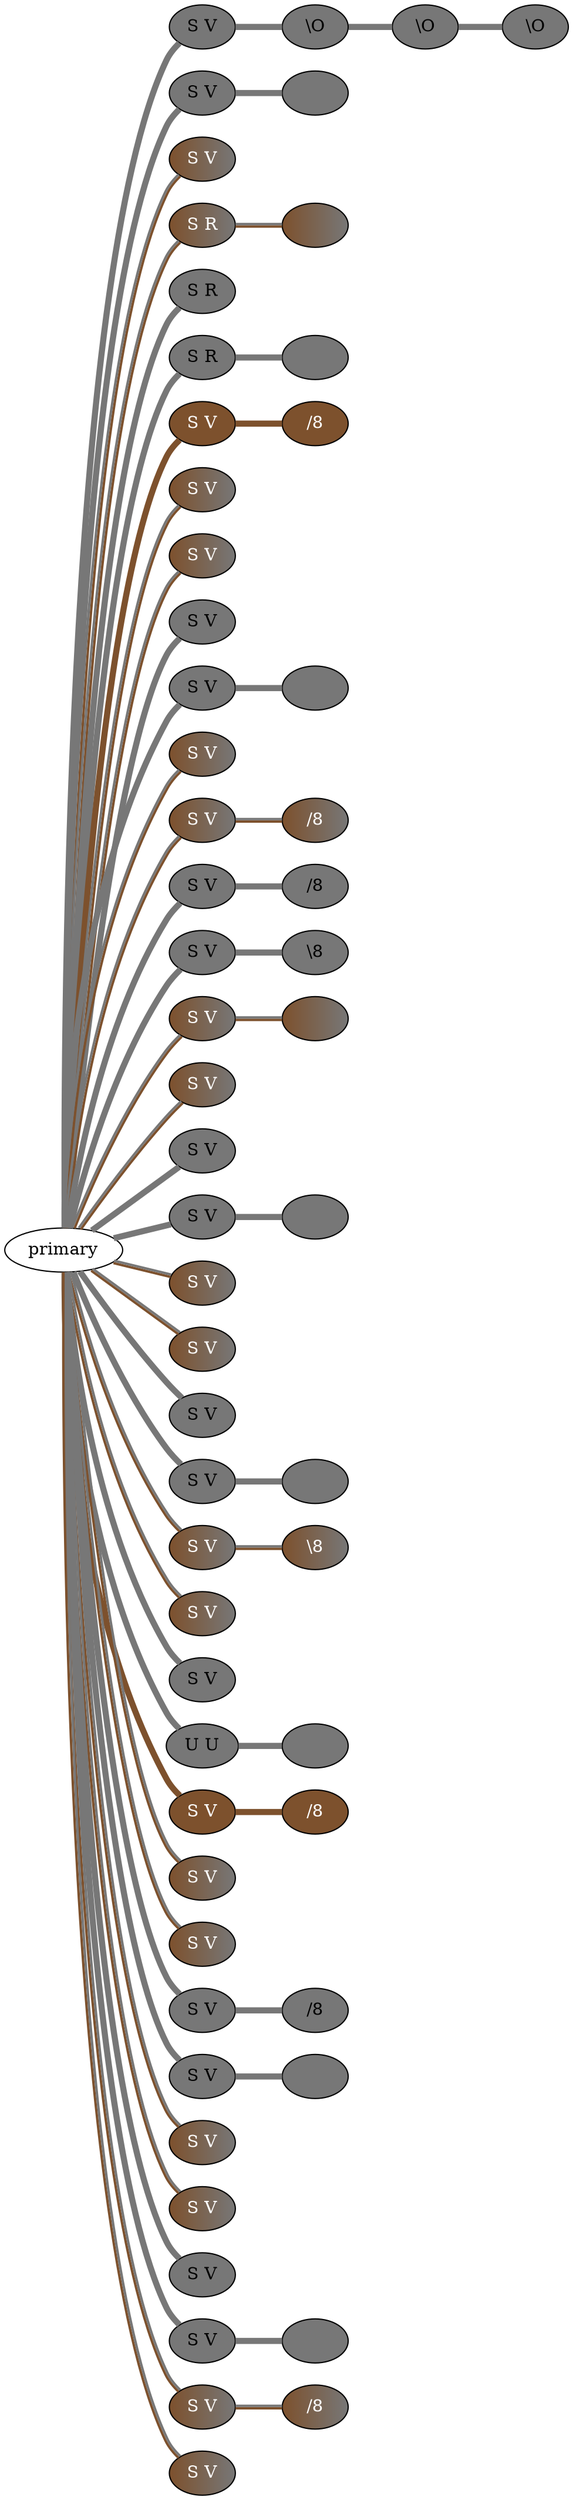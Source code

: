 graph {
 graph [rankdir=LR]
"1" [qtype="pendant_node", pendant_colors="#777777", pendant_ply="S", pendant_attach="V", pendant_length="10.5", label="S V", style=filled, fillcolor="#777777", fontcolor="#000000"]
"primary" -- "1" [qtype="pendant_link",penwidth=5,color="#777777"]
"1:0" [qtype="knot_node", knot_value="1", knot_type="S", knot_position="3.5", knot_spin="Z", label="\\O", style=filled, fillcolor="#777777" , fontcolor="#000000"]
"1" -- "1:0" [qtype="knot_link",penwidth=5,color="#777777"]
"1:1" [qtype="knot_node", knot_value="1", knot_type="S", knot_position="4.5", knot_spin="Z", label="\\O", style=filled, fillcolor="#777777" , fontcolor="#000000"]
"1:0" -- "1:1" [qtype="knot_link",penwidth=5,color="#777777"]
"1:2" [qtype="knot_node", knot_value="1", knot_type="S", knot_position="5.5", knot_spin="Z", label="\\O", style=filled, fillcolor="#777777" , fontcolor="#000000"]
"1:1" -- "1:2" [qtype="knot_link",penwidth=5,color="#777777"]
"2" [qtype="pendant_node", pendant_colors="#777777", pendant_ply="S", pendant_attach="V", pendant_length="20.0", label="S V", style=filled, fillcolor="#777777", fontcolor="#000000"]
"primary" -- "2" [qtype="pendant_link",penwidth=5,color="#777777"]
"2:0" [qtype="knot_node", knot_value="3", knot_type="L^", knot_position="4.0", knot_spin="Z", label="", style=filled, fillcolor="#777777" , fontcolor="#000000"]
"2" -- "2:0" [qtype="knot_link",penwidth=5,color="#777777"]
"3" [qtype="pendant_node", pendant_colors="#7D512D:#777777", pendant_ply="S", pendant_attach="V", pendant_length="31.5", label="S V", style=filled, fillcolor="#7D512D:#777777", fontcolor="#ffffff"]
"primary" -- "3" [qtype="pendant_link",penwidth=2,color="#7D512D:#777777"]
"4" [qtype="pendant_node", pendant_colors="#7D512D:#777777", pendant_ply="S", pendant_attach="R", pendant_length="30.0", label="S R", style=filled, fillcolor="#7D512D:#777777", fontcolor="#ffffff"]
"primary" -- "4" [qtype="pendant_link",penwidth=2,color="#7D512D:#777777"]
"4:0" [qtype="knot_node", knot_value="2", knot_type="L^", knot_position="4.0", knot_spin="Z", label="", style=filled, fillcolor="#7D512D:#777777" , fontcolor="#ffffff"]
"4" -- "4:0" [qtype="knot_link",penwidth=2,color="#7D512D:#777777"]
"5" [qtype="pendant_node", pendant_colors="#777777", pendant_ply="S", pendant_attach="R", pendant_length="30.0", label="S R", style=filled, fillcolor="#777777", fontcolor="#000000"]
"primary" -- "5" [qtype="pendant_link",penwidth=5,color="#777777"]
"6" [qtype="pendant_node", pendant_colors="#777777", pendant_ply="S", pendant_attach="R", pendant_length="25.5", label="S R", style=filled, fillcolor="#777777", fontcolor="#000000"]
"primary" -- "6" [qtype="pendant_link",penwidth=5,color="#777777"]
"6:0" [qtype="knot_node", knot_value="2", knot_type="L^", knot_position="4.0", knot_spin="Z", label="", style=filled, fillcolor="#777777" , fontcolor="#000000"]
"6" -- "6:0" [qtype="knot_link",penwidth=5,color="#777777"]
"7" [qtype="pendant_node", pendant_colors="#7D512D", pendant_ply="S", pendant_attach="V", pendant_length="27.5", label="S V", style=filled, fillcolor="#7D512D", fontcolor="#ffffff"]
"primary" -- "7" [qtype="pendant_link",penwidth=5,color="#7D512D"]
"7:0" [qtype="knot_node", knot_value="1", knot_type="E", knot_position="5.0", knot_spin="S", label="/8", style=filled, fillcolor="#7D512D" , fontcolor="#ffffff"]
"7" -- "7:0" [qtype="knot_link",penwidth=5,color="#7D512D"]
"8" [qtype="pendant_node", pendant_colors="#7D512D:#777777", pendant_ply="S", pendant_attach="V", pendant_length="23.0", label="S V", style=filled, fillcolor="#7D512D:#777777", fontcolor="#ffffff"]
"primary" -- "8" [qtype="pendant_link",penwidth=2,color="#7D512D:#777777"]
"9" [qtype="pendant_node", pendant_colors="#7D512D:#777777", pendant_ply="S", pendant_attach="V", pendant_length="32.0", label="S V", style=filled, fillcolor="#7D512D:#777777", fontcolor="#ffffff"]
"primary" -- "9" [qtype="pendant_link",penwidth=2,color="#7D512D:#777777"]
"10" [qtype="pendant_node", pendant_colors="#777777", pendant_ply="S", pendant_attach="V", pendant_length="28.0", label="S V", style=filled, fillcolor="#777777", fontcolor="#000000"]
"primary" -- "10" [qtype="pendant_link",penwidth=5,color="#777777"]
"11" [qtype="pendant_node", pendant_colors="#777777", pendant_ply="S", pendant_attach="V", pendant_length="22.0", label="S V", style=filled, fillcolor="#777777", fontcolor="#000000"]
"primary" -- "11" [qtype="pendant_link",penwidth=5,color="#777777"]
"11:0" [qtype="knot_node", knot_value="1", knot_type="URNS?L^", knot_position="0", knot_spin="S", label="", style=filled, fillcolor="#777777" , fontcolor="#000000"]
"11" -- "11:0" [qtype="knot_link",penwidth=5,color="#777777"]
"12" [qtype="pendant_node", pendant_colors="#7D512D:#777777", pendant_ply="S", pendant_attach="V", pendant_length="34.0", label="S V", style=filled, fillcolor="#7D512D:#777777", fontcolor="#ffffff"]
"primary" -- "12" [qtype="pendant_link",penwidth=2,color="#7D512D:#777777"]
"13" [qtype="pendant_node", pendant_colors="#7D512D:#777777", pendant_ply="S", pendant_attach="V", pendant_length="31.0", label="S V", style=filled, fillcolor="#7D512D:#777777", fontcolor="#ffffff"]
"primary" -- "13" [qtype="pendant_link",penwidth=2,color="#7D512D:#777777"]
"13:0" [qtype="knot_node", knot_value="1", knot_type="E", knot_position="6.0", knot_spin="S", label="/8", style=filled, fillcolor="#7D512D:#777777" , fontcolor="#ffffff"]
"13" -- "13:0" [qtype="knot_link",penwidth=2,color="#7D512D:#777777"]
"14" [qtype="pendant_node", pendant_colors="#777777", pendant_ply="S", pendant_attach="V", pendant_length="29.5", label="S V", style=filled, fillcolor="#777777", fontcolor="#000000"]
"primary" -- "14" [qtype="pendant_link",penwidth=5,color="#777777"]
"14:0" [qtype="knot_node", knot_value="1", knot_type="E", knot_position="5.5", knot_spin="S", label="/8", style=filled, fillcolor="#777777" , fontcolor="#000000"]
"14" -- "14:0" [qtype="knot_link",penwidth=5,color="#777777"]
"15" [qtype="pendant_node", pendant_colors="#777777", pendant_ply="S", pendant_attach="V", pendant_length="20.5", label="S V", style=filled, fillcolor="#777777", fontcolor="#000000"]
"primary" -- "15" [qtype="pendant_link",penwidth=5,color="#777777"]
"15:0" [qtype="knot_node", knot_value="1", knot_type="E", knot_position="6.0", knot_spin="Z", label="\\8", style=filled, fillcolor="#777777" , fontcolor="#000000"]
"15" -- "15:0" [qtype="knot_link",penwidth=5,color="#777777"]
"16" [qtype="pendant_node", pendant_colors="#7D512D:#777777", pendant_ply="S", pendant_attach="V", pendant_length="22.0", label="S V", style=filled, fillcolor="#7D512D:#777777", fontcolor="#ffffff"]
"primary" -- "16" [qtype="pendant_link",penwidth=2,color="#7D512D:#777777"]
"16:0" [qtype="knot_node", knot_value="2", knot_type="L^", knot_position="6.0", knot_spin="Z", label="", style=filled, fillcolor="#7D512D:#777777" , fontcolor="#ffffff"]
"16" -- "16:0" [qtype="knot_link",penwidth=2,color="#7D512D:#777777"]
"17" [qtype="pendant_node", pendant_colors="#7D512D:#777777", pendant_ply="S", pendant_attach="V", pendant_length="31.0", label="S V", style=filled, fillcolor="#7D512D:#777777", fontcolor="#ffffff"]
"primary" -- "17" [qtype="pendant_link",penwidth=2,color="#7D512D:#777777"]
"18" [qtype="pendant_node", pendant_colors="#777777", pendant_ply="S", pendant_attach="V", pendant_length="30.0", label="S V", style=filled, fillcolor="#777777", fontcolor="#000000"]
"primary" -- "18" [qtype="pendant_link",penwidth=5,color="#777777"]
"19" [qtype="pendant_node", pendant_colors="#777777", pendant_ply="S", pendant_attach="V", pendant_length="22.5", label="S V", style=filled, fillcolor="#777777", fontcolor="#000000"]
"primary" -- "19" [qtype="pendant_link",penwidth=5,color="#777777"]
"19:0" [qtype="knot_node", knot_value="2", knot_type="L^", knot_position="7.0", knot_spin="Z", label="", style=filled, fillcolor="#777777" , fontcolor="#000000"]
"19" -- "19:0" [qtype="knot_link",penwidth=5,color="#777777"]
"20" [qtype="pendant_node", pendant_colors="#7D512D:#777777", pendant_ply="S", pendant_attach="V", pendant_length="34.0", label="S V", style=filled, fillcolor="#7D512D:#777777", fontcolor="#ffffff"]
"primary" -- "20" [qtype="pendant_link",penwidth=2,color="#7D512D:#777777"]
"21" [qtype="pendant_node", pendant_colors="#7D512D:#777777", pendant_ply="S", pendant_attach="V", pendant_length="31.0", label="S V", style=filled, fillcolor="#7D512D:#777777", fontcolor="#ffffff"]
"primary" -- "21" [qtype="pendant_link",penwidth=2,color="#7D512D:#777777"]
"22" [qtype="pendant_node", pendant_colors="#777777", pendant_ply="S", pendant_attach="V", pendant_length="28.0", label="S V", style=filled, fillcolor="#777777", fontcolor="#000000"]
"primary" -- "22" [qtype="pendant_link",penwidth=5,color="#777777"]
"23" [qtype="pendant_node", pendant_colors="#777777", pendant_ply="S", pendant_attach="V", pendant_length="23.5", label="S V", style=filled, fillcolor="#777777", fontcolor="#000000"]
"primary" -- "23" [qtype="pendant_link",penwidth=5,color="#777777"]
"23:0" [qtype="knot_node", knot_value="3", knot_type="L^", knot_position="7.0", knot_spin="Z", label="", style=filled, fillcolor="#777777" , fontcolor="#000000"]
"23" -- "23:0" [qtype="knot_link",penwidth=5,color="#777777"]
"24" [qtype="pendant_node", pendant_colors="#7D512D:#777777", pendant_ply="S", pendant_attach="V", pendant_length="28.0", label="S V", style=filled, fillcolor="#7D512D:#777777", fontcolor="#ffffff"]
"primary" -- "24" [qtype="pendant_link",penwidth=2,color="#7D512D:#777777"]
"24:0" [qtype="knot_node", knot_value="1", knot_type="E", knot_position="7.0", knot_spin="Z", label="\\8", style=filled, fillcolor="#7D512D:#777777" , fontcolor="#ffffff"]
"24" -- "24:0" [qtype="knot_link",penwidth=2,color="#7D512D:#777777"]
"25" [qtype="pendant_node", pendant_colors="#7D512D:#777777", pendant_ply="S", pendant_attach="V", pendant_length="28.0", label="S V", style=filled, fillcolor="#7D512D:#777777", fontcolor="#ffffff"]
"primary" -- "25" [qtype="pendant_link",penwidth=2,color="#7D512D:#777777"]
"26" [qtype="pendant_node", pendant_colors="#777777", pendant_ply="S", pendant_attach="V", pendant_length="30.0", label="S V", style=filled, fillcolor="#777777", fontcolor="#000000"]
"primary" -- "26" [qtype="pendant_link",penwidth=5,color="#777777"]
"27" [qtype="pendant_node", pendant_colors="#777777", pendant_ply="U", pendant_attach="U", pendant_length="31.0", label="U U", style=filled, fillcolor="#777777", fontcolor="#000000"]
"primary" -- "27" [qtype="pendant_link",penwidth=5,color="#777777"]
"27:0" [qtype="knot_node", knot_value="2", knot_type="L^", knot_position="7.0", knot_spin="Z", label="", style=filled, fillcolor="#777777" , fontcolor="#000000"]
"27" -- "27:0" [qtype="knot_link",penwidth=5,color="#777777"]
"28" [qtype="pendant_node", pendant_colors="#7D512D", pendant_ply="S", pendant_attach="V", pendant_length="29.5", label="S V", style=filled, fillcolor="#7D512D", fontcolor="#ffffff"]
"primary" -- "28" [qtype="pendant_link",penwidth=5,color="#7D512D"]
"28:0" [qtype="knot_node", knot_value="1", knot_type="E", knot_position="6.0", knot_spin="S", label="/8", style=filled, fillcolor="#7D512D" , fontcolor="#ffffff"]
"28" -- "28:0" [qtype="knot_link",penwidth=5,color="#7D512D"]
"29" [qtype="pendant_node", pendant_colors="#7D512D:#777777", pendant_ply="S", pendant_attach="V", pendant_length="35.0", label="S V", style=filled, fillcolor="#7D512D:#777777", fontcolor="#ffffff"]
"primary" -- "29" [qtype="pendant_link",penwidth=2,color="#7D512D:#777777"]
"30" [qtype="pendant_node", pendant_colors="#7D512D:#777777", pendant_ply="S", pendant_attach="V", pendant_length="32.0", label="S V", style=filled, fillcolor="#7D512D:#777777", fontcolor="#ffffff"]
"primary" -- "30" [qtype="pendant_link",penwidth=2,color="#7D512D:#777777"]
"31" [qtype="pendant_node", pendant_colors="#777777", pendant_ply="S", pendant_attach="V", pendant_length="30.0", label="S V", style=filled, fillcolor="#777777", fontcolor="#000000"]
"primary" -- "31" [qtype="pendant_link",penwidth=5,color="#777777"]
"31:0" [qtype="knot_node", knot_value="1", knot_type="E", knot_position="7.0", knot_spin="S", label="/8", style=filled, fillcolor="#777777" , fontcolor="#000000"]
"31" -- "31:0" [qtype="knot_link",penwidth=5,color="#777777"]
"32" [qtype="pendant_node", pendant_colors="#777777", pendant_ply="S", pendant_attach="V", pendant_length="29.5", label="S V", style=filled, fillcolor="#777777", fontcolor="#000000"]
"primary" -- "32" [qtype="pendant_link",penwidth=5,color="#777777"]
"32:0" [qtype="knot_node", knot_value="3", knot_type="L^", knot_position="6.5", knot_spin="Z", label="", style=filled, fillcolor="#777777" , fontcolor="#000000"]
"32" -- "32:0" [qtype="knot_link",penwidth=5,color="#777777"]
"33" [qtype="pendant_node", pendant_colors="#7D512D:#777777", pendant_ply="S", pendant_attach="V", pendant_length="0.0", label="S V", style=filled, fillcolor="#7D512D:#777777", fontcolor="#ffffff"]
"primary" -- "33" [qtype="pendant_link",penwidth=2,color="#7D512D:#777777"]
"34" [qtype="pendant_node", pendant_colors="#7D512D:#777777", pendant_ply="S", pendant_attach="V", pendant_length="34.0", label="S V", style=filled, fillcolor="#7D512D:#777777", fontcolor="#ffffff"]
"primary" -- "34" [qtype="pendant_link",penwidth=2,color="#7D512D:#777777"]
"35" [qtype="pendant_node", pendant_colors="#777777", pendant_ply="S", pendant_attach="V", pendant_length="2.5", label="S V", style=filled, fillcolor="#777777", fontcolor="#000000"]
"primary" -- "35" [qtype="pendant_link",penwidth=5,color="#777777"]
"36" [qtype="pendant_node", pendant_colors="#777777", pendant_ply="S", pendant_attach="V", pendant_length="15.5", label="S V", style=filled, fillcolor="#777777", fontcolor="#000000"]
"primary" -- "36" [qtype="pendant_link",penwidth=5,color="#777777"]
"36:0" [qtype="knot_node", knot_value="2", knot_type="L^", knot_position="7.5", knot_spin="Z", label="", style=filled, fillcolor="#777777" , fontcolor="#000000"]
"36" -- "36:0" [qtype="knot_link",penwidth=5,color="#777777"]
"37" [qtype="pendant_node", pendant_colors="#7D512D:#777777", pendant_ply="S", pendant_attach="V", pendant_length="29.0", label="S V", style=filled, fillcolor="#7D512D:#777777", fontcolor="#ffffff"]
"primary" -- "37" [qtype="pendant_link",penwidth=2,color="#7D512D:#777777"]
"37:0" [qtype="knot_node", knot_value="1", knot_type="E", knot_position="7.0", knot_spin="S", label="/8", style=filled, fillcolor="#7D512D:#777777" , fontcolor="#ffffff"]
"37" -- "37:0" [qtype="knot_link",penwidth=2,color="#7D512D:#777777"]
"38" [qtype="pendant_node", pendant_colors="#7D512D:#777777", pendant_ply="S", pendant_attach="V", pendant_length="26.5", label="S V", style=filled, fillcolor="#7D512D:#777777", fontcolor="#ffffff"]
"primary" -- "38" [qtype="pendant_link",penwidth=2,color="#7D512D:#777777"]
}
